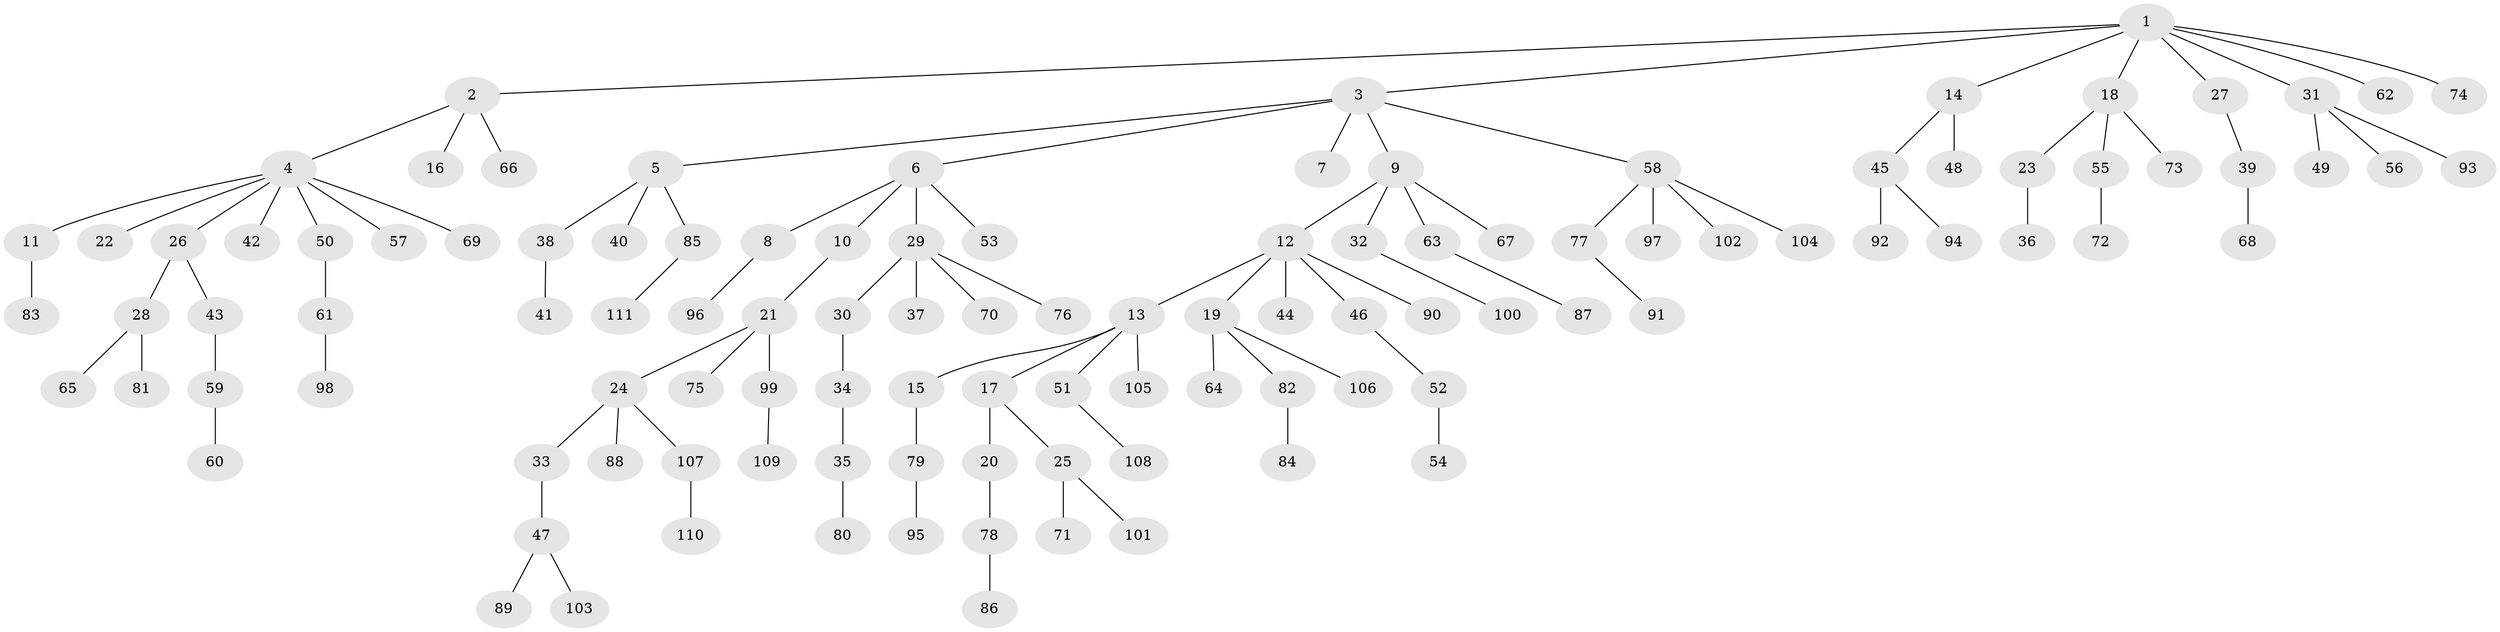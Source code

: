 // Generated by graph-tools (version 1.1) at 2025/11/02/27/25 16:11:25]
// undirected, 111 vertices, 110 edges
graph export_dot {
graph [start="1"]
  node [color=gray90,style=filled];
  1;
  2;
  3;
  4;
  5;
  6;
  7;
  8;
  9;
  10;
  11;
  12;
  13;
  14;
  15;
  16;
  17;
  18;
  19;
  20;
  21;
  22;
  23;
  24;
  25;
  26;
  27;
  28;
  29;
  30;
  31;
  32;
  33;
  34;
  35;
  36;
  37;
  38;
  39;
  40;
  41;
  42;
  43;
  44;
  45;
  46;
  47;
  48;
  49;
  50;
  51;
  52;
  53;
  54;
  55;
  56;
  57;
  58;
  59;
  60;
  61;
  62;
  63;
  64;
  65;
  66;
  67;
  68;
  69;
  70;
  71;
  72;
  73;
  74;
  75;
  76;
  77;
  78;
  79;
  80;
  81;
  82;
  83;
  84;
  85;
  86;
  87;
  88;
  89;
  90;
  91;
  92;
  93;
  94;
  95;
  96;
  97;
  98;
  99;
  100;
  101;
  102;
  103;
  104;
  105;
  106;
  107;
  108;
  109;
  110;
  111;
  1 -- 2;
  1 -- 3;
  1 -- 14;
  1 -- 18;
  1 -- 27;
  1 -- 31;
  1 -- 62;
  1 -- 74;
  2 -- 4;
  2 -- 16;
  2 -- 66;
  3 -- 5;
  3 -- 6;
  3 -- 7;
  3 -- 9;
  3 -- 58;
  4 -- 11;
  4 -- 22;
  4 -- 26;
  4 -- 42;
  4 -- 50;
  4 -- 57;
  4 -- 69;
  5 -- 38;
  5 -- 40;
  5 -- 85;
  6 -- 8;
  6 -- 10;
  6 -- 29;
  6 -- 53;
  8 -- 96;
  9 -- 12;
  9 -- 32;
  9 -- 63;
  9 -- 67;
  10 -- 21;
  11 -- 83;
  12 -- 13;
  12 -- 19;
  12 -- 44;
  12 -- 46;
  12 -- 90;
  13 -- 15;
  13 -- 17;
  13 -- 51;
  13 -- 105;
  14 -- 45;
  14 -- 48;
  15 -- 79;
  17 -- 20;
  17 -- 25;
  18 -- 23;
  18 -- 55;
  18 -- 73;
  19 -- 64;
  19 -- 82;
  19 -- 106;
  20 -- 78;
  21 -- 24;
  21 -- 75;
  21 -- 99;
  23 -- 36;
  24 -- 33;
  24 -- 88;
  24 -- 107;
  25 -- 71;
  25 -- 101;
  26 -- 28;
  26 -- 43;
  27 -- 39;
  28 -- 65;
  28 -- 81;
  29 -- 30;
  29 -- 37;
  29 -- 70;
  29 -- 76;
  30 -- 34;
  31 -- 49;
  31 -- 56;
  31 -- 93;
  32 -- 100;
  33 -- 47;
  34 -- 35;
  35 -- 80;
  38 -- 41;
  39 -- 68;
  43 -- 59;
  45 -- 92;
  45 -- 94;
  46 -- 52;
  47 -- 89;
  47 -- 103;
  50 -- 61;
  51 -- 108;
  52 -- 54;
  55 -- 72;
  58 -- 77;
  58 -- 97;
  58 -- 102;
  58 -- 104;
  59 -- 60;
  61 -- 98;
  63 -- 87;
  77 -- 91;
  78 -- 86;
  79 -- 95;
  82 -- 84;
  85 -- 111;
  99 -- 109;
  107 -- 110;
}
